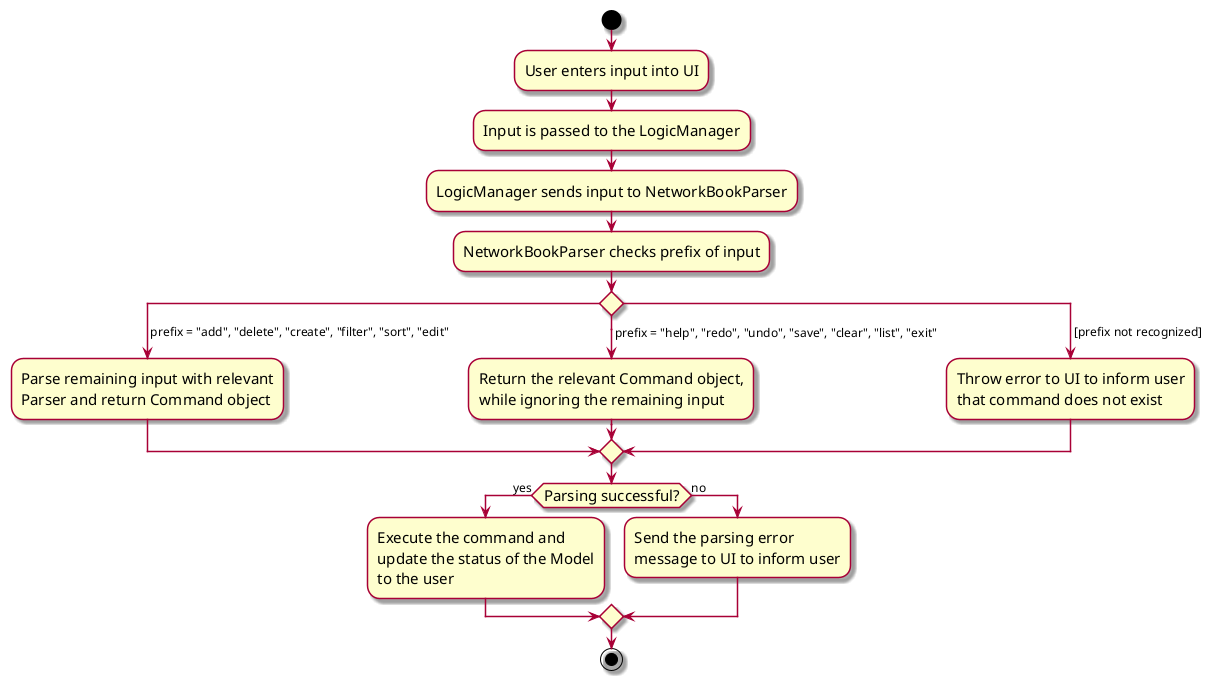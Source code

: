 @startuml
skin rose
skinparam ActivityFontSize 15
skinparam ArrowFontSize 12
start
:User enters input into UI;
:Input is passed to the LogicManager;
:LogicManager sends input to NetworkBookParser;
:NetworkBookParser checks prefix of input;

'Since the beta syntax does not support placing the condition outside the
'diamond we place it as the true branch instead.

switch ()
case ( prefix = "add", "delete", "create", "filter", "sort", "edit")
    :Parse remaining input with relevant
    Parser and return Command object;
case ( prefix = "help", "redo", "undo", "save", "clear", "list", "exit")
    :Return the relevant Command object,
    while ignoring the remaining input;
case ( [prefix not recognized])
    :Throw error to UI to inform user
    that command does not exist;
endswitch

if (Parsing successful?) is (yes) then
  :Execute the command and
  update the status of the Model
  to the user;
else (no)
  :Send the parsing error
  message to UI to inform user;
endif
stop
@enduml
